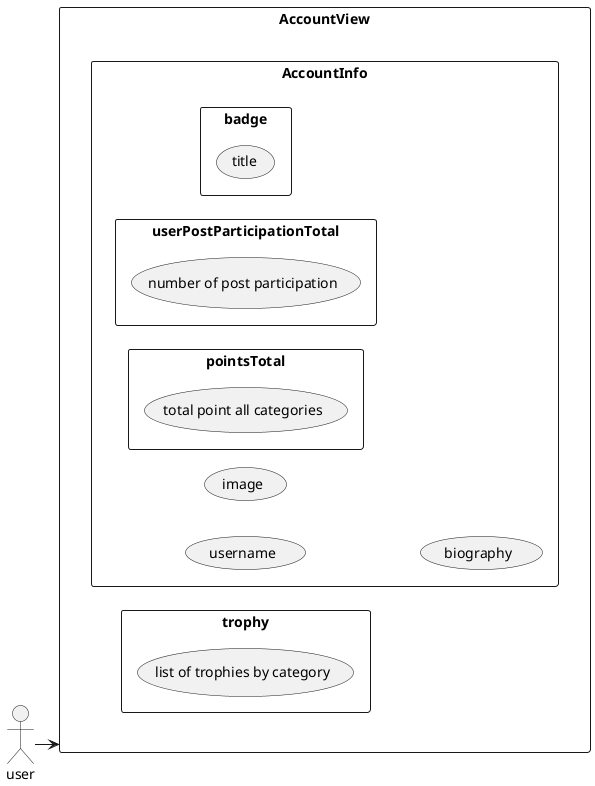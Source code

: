 @startuml
left to right direction
actor "user" as u
rectangle AccountView as av {
 rectangle AccountInfo as ud{
  usecase "username" 
  usecase "image" 
  usecase "biography"
rectangle badge as b{
  usecase "title" 
}
rectangle userPostParticipationTotal as uppt{
  usecase "number of post participation" 
}
rectangle pointsTotal as pt{
  usecase "total point all categories" 
}
}

rectangle trophy as t{
  usecase "list of trophies by category" 
}
}

u --> av

@enduml